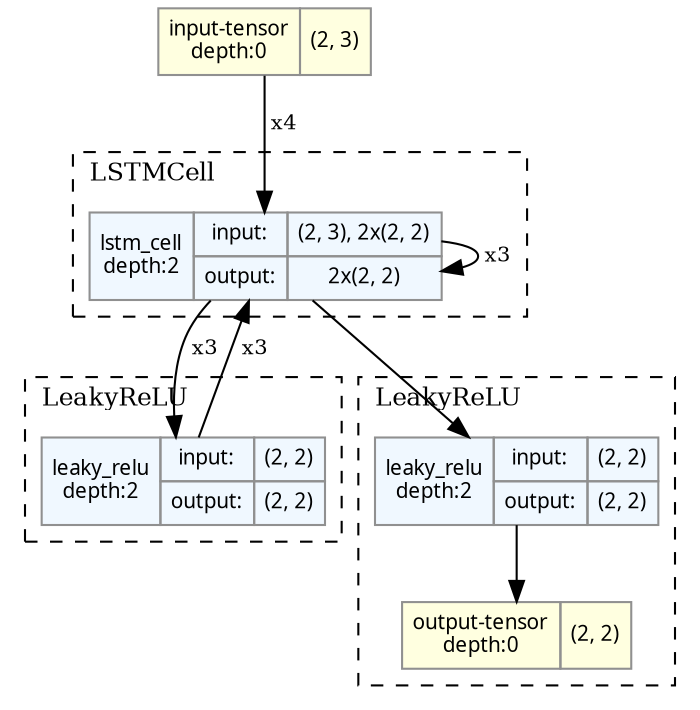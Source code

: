 strict digraph RecursiveNet {
	graph [ordering=in rankdir=TB size="14.7,14.7"]
	node [align=left color="#909090" fillcolor="#ffffff90" fontname="Linux libertine" fontsize=10 height=0.2 margin=0 ranksep=0.1 shape=plaintext style=filled]
	edge [fontsize=10]
	0 [label=<
                    <TABLE BORDER="0" CELLBORDER="1"
                    CELLSPACING="0" CELLPADDING="4">
                        <TR><TD BGCOLOR="lightyellow">input-tensor<BR/>depth:0</TD><TD>(2, 3)</TD></TR>
                    </TABLE>> fillcolor=lightyellow]
	subgraph cluster_2 {
		color=black fontsize=12 label=LSTMCell labeljust=l style=dashed
		1 [label=<
                    <TABLE BORDER="0" CELLBORDER="1"
                    CELLSPACING="0" CELLPADDING="4">
                    <TR>
                        <TD ROWSPAN="2"
                        BGCOLOR="aliceblue">lstm_cell<BR/>depth:2</TD>
                        <TD>input:</TD>
                        <TD>(2, 3), 2x(2, 2)</TD>
                    </TR>
                    <TR>
                        <TD>output:</TD>
                        <TD>2x(2, 2)</TD>
                    </TR>
                    
                    </TABLE>> fillcolor=aliceblue]
	}
	subgraph cluster_3 {
		color=black fontsize=12 label=LeakyReLU labeljust=l style=dashed
		2 [label=<
                    <TABLE BORDER="0" CELLBORDER="1"
                    CELLSPACING="0" CELLPADDING="4">
                    <TR>
                        <TD ROWSPAN="2"
                        BGCOLOR="aliceblue">leaky_relu<BR/>depth:2</TD>
                        <TD>input:</TD>
                        <TD>(2, 2)</TD>
                    </TR>
                    <TR>
                        <TD>output:</TD>
                        <TD>(2, 2)</TD>
                    </TR>
                    
                    </TABLE>> fillcolor=aliceblue]
	}
	subgraph cluster_2 {
		color=black fontsize=12 label=LSTMCell labeljust=l style=dashed
		1 [label=<
                    <TABLE BORDER="0" CELLBORDER="1"
                    CELLSPACING="0" CELLPADDING="4">
                    <TR>
                        <TD ROWSPAN="2"
                        BGCOLOR="aliceblue">lstm_cell<BR/>depth:2</TD>
                        <TD>input:</TD>
                        <TD>(2, 3), 2x(2, 2)</TD>
                    </TR>
                    <TR>
                        <TD>output:</TD>
                        <TD>2x(2, 2)</TD>
                    </TR>
                    
                    </TABLE>> fillcolor=aliceblue]
	}
	subgraph cluster_3 {
		color=black fontsize=12 label=LeakyReLU labeljust=l style=dashed
		2 [label=<
                    <TABLE BORDER="0" CELLBORDER="1"
                    CELLSPACING="0" CELLPADDING="4">
                    <TR>
                        <TD ROWSPAN="2"
                        BGCOLOR="aliceblue">leaky_relu<BR/>depth:2</TD>
                        <TD>input:</TD>
                        <TD>(2, 2)</TD>
                    </TR>
                    <TR>
                        <TD>output:</TD>
                        <TD>(2, 2)</TD>
                    </TR>
                    
                    </TABLE>> fillcolor=aliceblue]
	}
	subgraph cluster_2 {
		color=black fontsize=12 label=LSTMCell labeljust=l style=dashed
		1 [label=<
                    <TABLE BORDER="0" CELLBORDER="1"
                    CELLSPACING="0" CELLPADDING="4">
                    <TR>
                        <TD ROWSPAN="2"
                        BGCOLOR="aliceblue">lstm_cell<BR/>depth:2</TD>
                        <TD>input:</TD>
                        <TD>(2, 3), 2x(2, 2)</TD>
                    </TR>
                    <TR>
                        <TD>output:</TD>
                        <TD>2x(2, 2)</TD>
                    </TR>
                    
                    </TABLE>> fillcolor=aliceblue]
	}
	subgraph cluster_3 {
		color=black fontsize=12 label=LeakyReLU labeljust=l style=dashed
		2 [label=<
                    <TABLE BORDER="0" CELLBORDER="1"
                    CELLSPACING="0" CELLPADDING="4">
                    <TR>
                        <TD ROWSPAN="2"
                        BGCOLOR="aliceblue">leaky_relu<BR/>depth:2</TD>
                        <TD>input:</TD>
                        <TD>(2, 2)</TD>
                    </TR>
                    <TR>
                        <TD>output:</TD>
                        <TD>(2, 2)</TD>
                    </TR>
                    
                    </TABLE>> fillcolor=aliceblue]
	}
	subgraph cluster_2 {
		color=black fontsize=12 label=LSTMCell labeljust=l style=dashed
		1 [label=<
                    <TABLE BORDER="0" CELLBORDER="1"
                    CELLSPACING="0" CELLPADDING="4">
                    <TR>
                        <TD ROWSPAN="2"
                        BGCOLOR="aliceblue">lstm_cell<BR/>depth:2</TD>
                        <TD>input:</TD>
                        <TD>(2, 3), 2x(2, 2)</TD>
                    </TR>
                    <TR>
                        <TD>output:</TD>
                        <TD>2x(2, 2)</TD>
                    </TR>
                    
                    </TABLE>> fillcolor=aliceblue]
	}
	subgraph cluster_4 {
		color=black fontsize=12 label=LeakyReLU labeljust=l style=dashed
		3 [label=<
                    <TABLE BORDER="0" CELLBORDER="1"
                    CELLSPACING="0" CELLPADDING="4">
                    <TR>
                        <TD ROWSPAN="2"
                        BGCOLOR="aliceblue">leaky_relu<BR/>depth:2</TD>
                        <TD>input:</TD>
                        <TD>(2, 2)</TD>
                    </TR>
                    <TR>
                        <TD>output:</TD>
                        <TD>(2, 2)</TD>
                    </TR>
                    
                    </TABLE>> fillcolor=aliceblue]
		4 [label=<
                    <TABLE BORDER="0" CELLBORDER="1"
                    CELLSPACING="0" CELLPADDING="4">
                        <TR><TD BGCOLOR="lightyellow">output-tensor<BR/>depth:0</TD><TD>(2, 2)</TD></TR>
                    </TABLE>> fillcolor=lightyellow]
	}
	0 -> 1
	1 -> 2
	0 -> 1 [label=" x2"]
	2 -> 1
	1 -> 1
	1 -> 2 [label=" x2"]
	0 -> 1 [label=" x3"]
	2 -> 1 [label=" x2"]
	1 -> 1 [label=" x2"]
	1 -> 2 [label=" x3"]
	0 -> 1 [label=" x4"]
	2 -> 1 [label=" x3"]
	1 -> 1 [label=" x3"]
	1 -> 3
	3 -> 4
}
strict digraph RecursiveNet {
	graph [ordering=in rankdir=TB size="14.7,14.7"]
	node [align=left color="#909090" fillcolor="#ffffff90" fontname="Linux libertine" fontsize=10 height=0.2 margin=0 ranksep=0.1 shape=plaintext style=filled]
	edge [fontsize=10]
	0 [label=<
                    <TABLE BORDER="0" CELLBORDER="1"
                    CELLSPACING="0" CELLPADDING="4">
                        <TR><TD BGCOLOR="lightyellow">input-tensor<BR/>depth:0</TD><TD>(2, 3)</TD></TR>
                    </TABLE>> fillcolor=lightyellow]
	subgraph cluster_2 {
		color=black fontsize=12 label=LSTMCell labeljust=l style=dashed
		1 [label=<
                    <TABLE BORDER="0" CELLBORDER="1"
                    CELLSPACING="0" CELLPADDING="4">
                    <TR>
                        <TD ROWSPAN="2"
                        BGCOLOR="aliceblue">lstm_cell<BR/>depth:2</TD>
                        <TD>input:</TD>
                        <TD>(2, 3), 2x(2, 2)</TD>
                    </TR>
                    <TR>
                        <TD>output:</TD>
                        <TD>2x(2, 2)</TD>
                    </TR>
                    
                    </TABLE>> fillcolor=aliceblue]
	}
	subgraph cluster_3 {
		color=black fontsize=12 label=LeakyReLU labeljust=l style=dashed
		2 [label=<
                    <TABLE BORDER="0" CELLBORDER="1"
                    CELLSPACING="0" CELLPADDING="4">
                    <TR>
                        <TD ROWSPAN="2"
                        BGCOLOR="aliceblue">leaky_relu<BR/>depth:2</TD>
                        <TD>input:</TD>
                        <TD>(2, 2)</TD>
                    </TR>
                    <TR>
                        <TD>output:</TD>
                        <TD>(2, 2)</TD>
                    </TR>
                    
                    </TABLE>> fillcolor=aliceblue]
	}
	subgraph cluster_4 {
		color=black fontsize=12 label=LSTMCell labeljust=l style=dashed
		3 [label=<
                    <TABLE BORDER="0" CELLBORDER="1"
                    CELLSPACING="0" CELLPADDING="4">
                    <TR>
                        <TD ROWSPAN="2"
                        BGCOLOR="aliceblue">lstm_cell<BR/>depth:2</TD>
                        <TD>input:</TD>
                        <TD>(2, 3), 2x(2, 2)</TD>
                    </TR>
                    <TR>
                        <TD>output:</TD>
                        <TD>2x(2, 2)</TD>
                    </TR>
                    
                    </TABLE>> fillcolor=aliceblue]
	}
	subgraph cluster_5 {
		color=black fontsize=12 label=LeakyReLU labeljust=l style=dashed
		4 [label=<
                    <TABLE BORDER="0" CELLBORDER="1"
                    CELLSPACING="0" CELLPADDING="4">
                    <TR>
                        <TD ROWSPAN="2"
                        BGCOLOR="aliceblue">leaky_relu<BR/>depth:2</TD>
                        <TD>input:</TD>
                        <TD>(2, 2)</TD>
                    </TR>
                    <TR>
                        <TD>output:</TD>
                        <TD>(2, 2)</TD>
                    </TR>
                    
                    </TABLE>> fillcolor=aliceblue]
	}
	subgraph cluster_6 {
		color=black fontsize=12 label=LSTMCell labeljust=l style=dashed
		5 [label=<
                    <TABLE BORDER="0" CELLBORDER="1"
                    CELLSPACING="0" CELLPADDING="4">
                    <TR>
                        <TD ROWSPAN="2"
                        BGCOLOR="aliceblue">lstm_cell<BR/>depth:2</TD>
                        <TD>input:</TD>
                        <TD>(2, 3), 2x(2, 2)</TD>
                    </TR>
                    <TR>
                        <TD>output:</TD>
                        <TD>2x(2, 2)</TD>
                    </TR>
                    
                    </TABLE>> fillcolor=aliceblue]
	}
	subgraph cluster_7 {
		color=black fontsize=12 label=LeakyReLU labeljust=l style=dashed
		6 [label=<
                    <TABLE BORDER="0" CELLBORDER="1"
                    CELLSPACING="0" CELLPADDING="4">
                    <TR>
                        <TD ROWSPAN="2"
                        BGCOLOR="aliceblue">leaky_relu<BR/>depth:2</TD>
                        <TD>input:</TD>
                        <TD>(2, 2)</TD>
                    </TR>
                    <TR>
                        <TD>output:</TD>
                        <TD>(2, 2)</TD>
                    </TR>
                    
                    </TABLE>> fillcolor=aliceblue]
	}
	subgraph cluster_8 {
		color=black fontsize=12 label=LSTMCell labeljust=l style=dashed
		7 [label=<
                    <TABLE BORDER="0" CELLBORDER="1"
                    CELLSPACING="0" CELLPADDING="4">
                    <TR>
                        <TD ROWSPAN="2"
                        BGCOLOR="aliceblue">lstm_cell<BR/>depth:2</TD>
                        <TD>input:</TD>
                        <TD>(2, 3), 2x(2, 2)</TD>
                    </TR>
                    <TR>
                        <TD>output:</TD>
                        <TD>2x(2, 2)</TD>
                    </TR>
                    
                    </TABLE>> fillcolor=aliceblue]
	}
	subgraph cluster_9 {
		color=black fontsize=12 label=LeakyReLU labeljust=l style=dashed
		8 [label=<
                    <TABLE BORDER="0" CELLBORDER="1"
                    CELLSPACING="0" CELLPADDING="4">
                    <TR>
                        <TD ROWSPAN="2"
                        BGCOLOR="aliceblue">leaky_relu<BR/>depth:2</TD>
                        <TD>input:</TD>
                        <TD>(2, 2)</TD>
                    </TR>
                    <TR>
                        <TD>output:</TD>
                        <TD>(2, 2)</TD>
                    </TR>
                    
                    </TABLE>> fillcolor=aliceblue]
		9 [label=<
                    <TABLE BORDER="0" CELLBORDER="1"
                    CELLSPACING="0" CELLPADDING="4">
                        <TR><TD BGCOLOR="lightyellow">output-tensor<BR/>depth:0</TD><TD>(2, 2)</TD></TR>
                    </TABLE>> fillcolor=lightyellow]
	}
	0 -> 1
	1 -> 2
	0 -> 3
	2 -> 3
	1 -> 3
	3 -> 4
	0 -> 5
	4 -> 5
	3 -> 5
	5 -> 6
	0 -> 7
	6 -> 7
	5 -> 7
	7 -> 8
	8 -> 9
}
